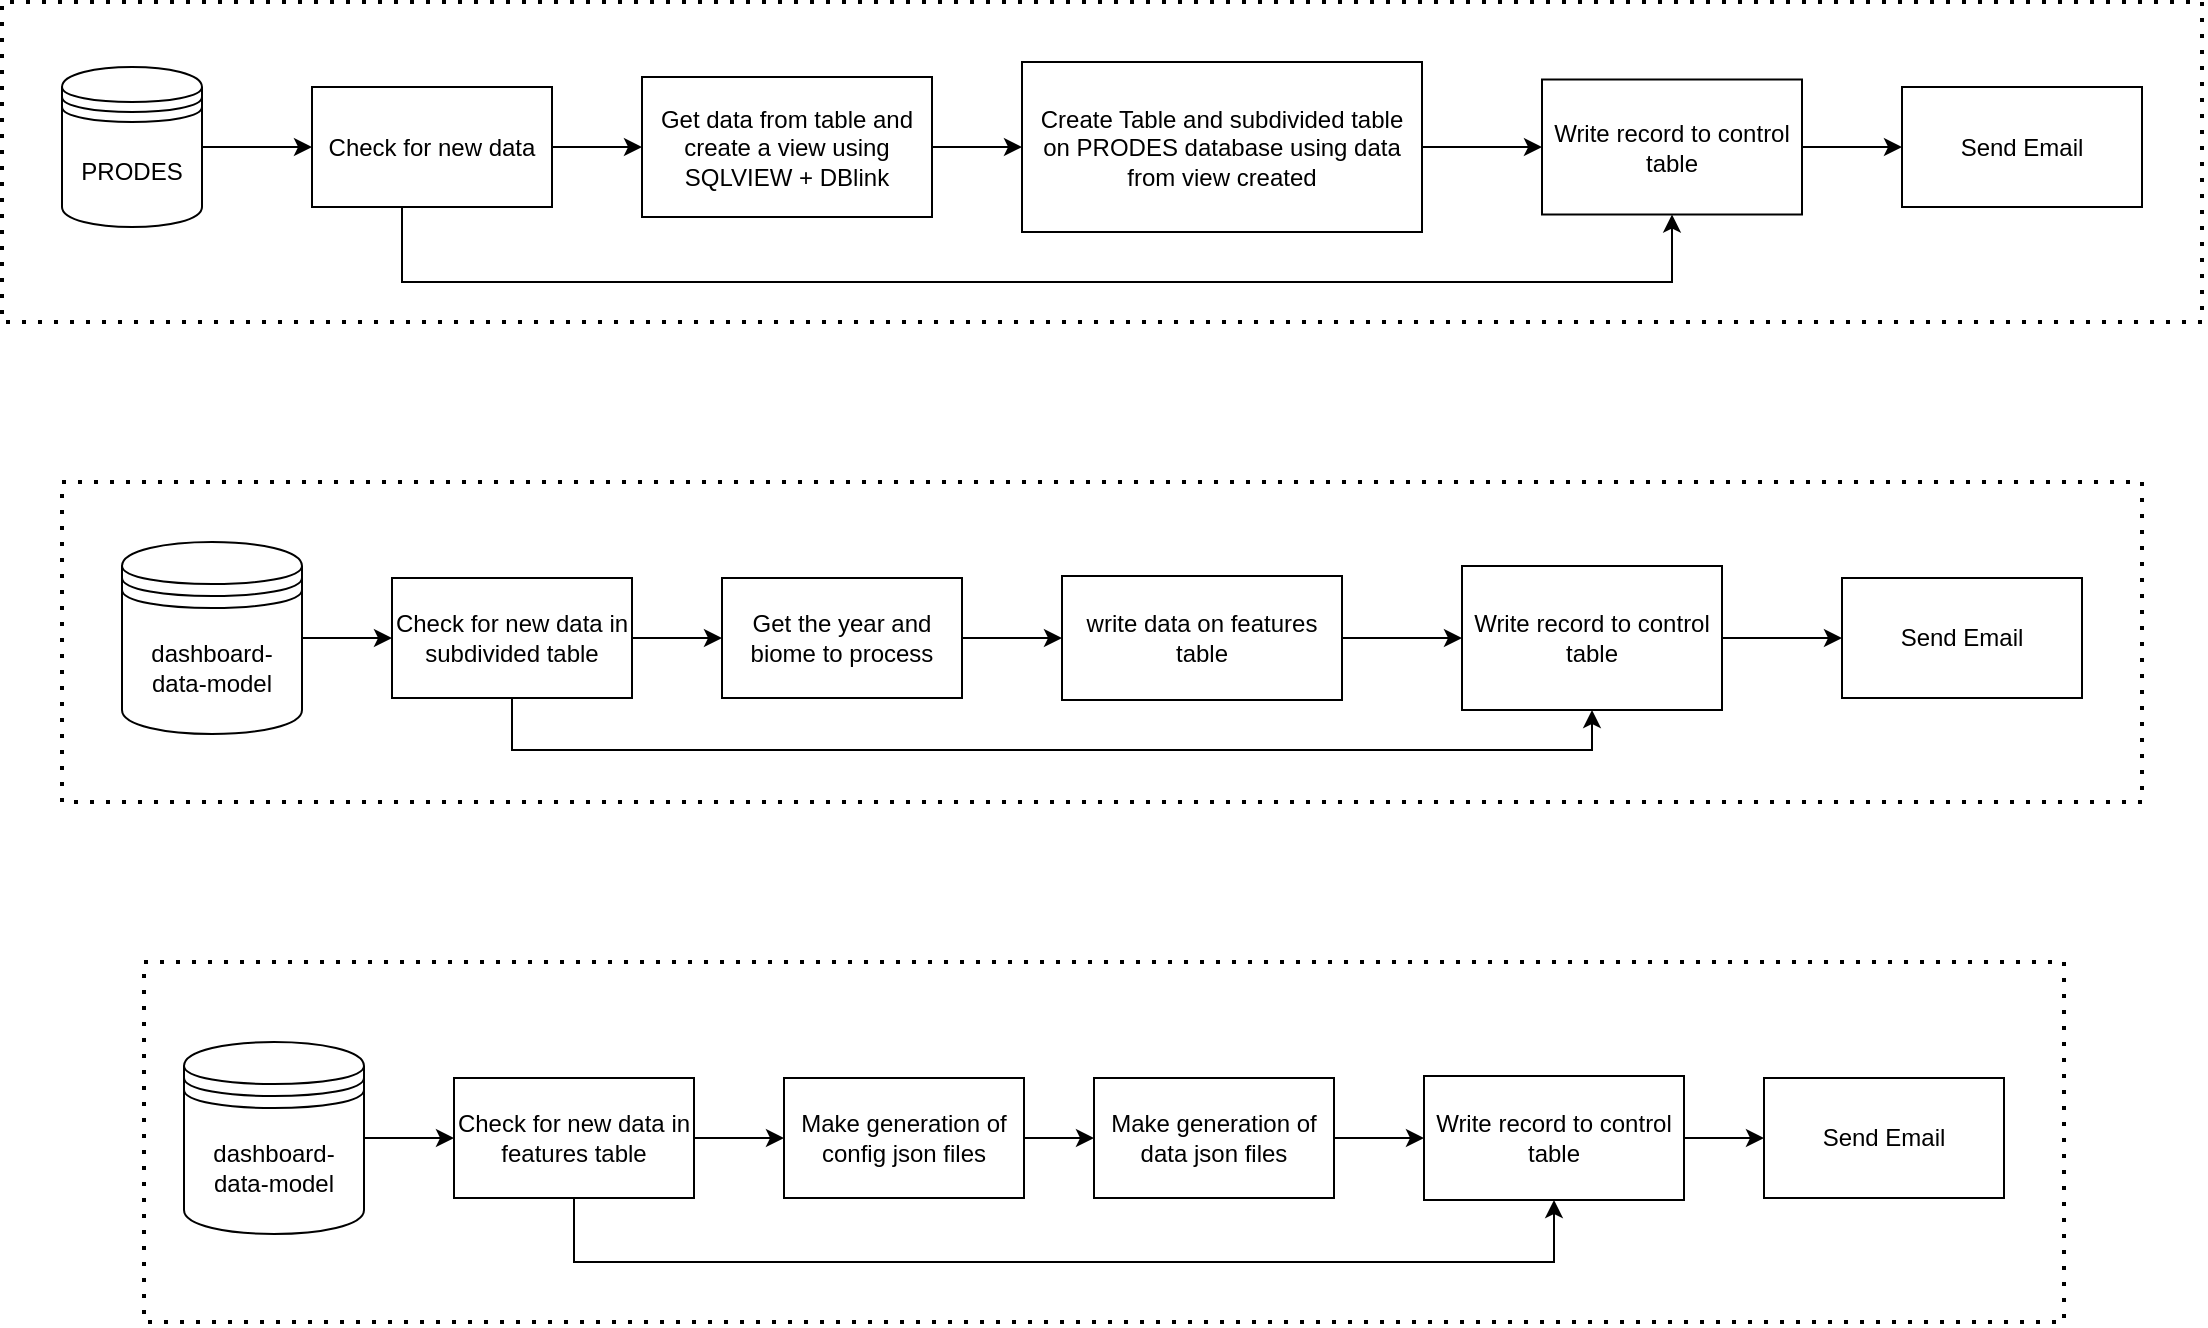 <mxfile version="26.0.11" pages="2">
  <diagram name="Página-1" id="B9-c9isVDOd6YQGGxvFX">
    <mxGraphModel dx="1949" dy="1084" grid="1" gridSize="10" guides="1" tooltips="1" connect="1" arrows="1" fold="1" page="1" pageScale="1" pageWidth="1169" pageHeight="827" math="0" shadow="0">
      <root>
        <mxCell id="0" />
        <mxCell id="1" parent="0" />
        <mxCell id="mkuWRktjvo7SLrTOwhNt-29" value="" style="group" vertex="1" connectable="0" parent="1">
          <mxGeometry x="105" y="540" width="960" height="180" as="geometry" />
        </mxCell>
        <mxCell id="mkuWRktjvo7SLrTOwhNt-14" value="" style="edgeStyle=orthogonalEdgeStyle;rounded=0;orthogonalLoop=1;jettySize=auto;html=1;" edge="1" parent="mkuWRktjvo7SLrTOwhNt-29" source="mkuWRktjvo7SLrTOwhNt-12" target="mkuWRktjvo7SLrTOwhNt-13">
          <mxGeometry relative="1" as="geometry" />
        </mxCell>
        <mxCell id="mkuWRktjvo7SLrTOwhNt-12" value="dashboard-data-model" style="shape=datastore;whiteSpace=wrap;html=1;" vertex="1" parent="mkuWRktjvo7SLrTOwhNt-29">
          <mxGeometry x="20" y="40" width="90" height="96" as="geometry" />
        </mxCell>
        <mxCell id="mkuWRktjvo7SLrTOwhNt-16" value="" style="edgeStyle=orthogonalEdgeStyle;rounded=0;orthogonalLoop=1;jettySize=auto;html=1;" edge="1" parent="mkuWRktjvo7SLrTOwhNt-29" source="mkuWRktjvo7SLrTOwhNt-13" target="mkuWRktjvo7SLrTOwhNt-15">
          <mxGeometry relative="1" as="geometry" />
        </mxCell>
        <mxCell id="mkuWRktjvo7SLrTOwhNt-25" style="edgeStyle=orthogonalEdgeStyle;rounded=0;orthogonalLoop=1;jettySize=auto;html=1;entryX=0.5;entryY=1;entryDx=0;entryDy=0;" edge="1" parent="mkuWRktjvo7SLrTOwhNt-29" source="mkuWRktjvo7SLrTOwhNt-13" target="mkuWRktjvo7SLrTOwhNt-19">
          <mxGeometry relative="1" as="geometry">
            <Array as="points">
              <mxPoint x="215" y="150" />
              <mxPoint x="705" y="150" />
            </Array>
          </mxGeometry>
        </mxCell>
        <mxCell id="mkuWRktjvo7SLrTOwhNt-13" value="Check for new data in features table" style="whiteSpace=wrap;html=1;" vertex="1" parent="mkuWRktjvo7SLrTOwhNt-29">
          <mxGeometry x="155" y="58" width="120" height="60" as="geometry" />
        </mxCell>
        <mxCell id="mkuWRktjvo7SLrTOwhNt-18" value="" style="edgeStyle=orthogonalEdgeStyle;rounded=0;orthogonalLoop=1;jettySize=auto;html=1;" edge="1" parent="mkuWRktjvo7SLrTOwhNt-29" source="mkuWRktjvo7SLrTOwhNt-15" target="mkuWRktjvo7SLrTOwhNt-17">
          <mxGeometry relative="1" as="geometry" />
        </mxCell>
        <mxCell id="mkuWRktjvo7SLrTOwhNt-15" value="Make generation of config json files" style="whiteSpace=wrap;html=1;" vertex="1" parent="mkuWRktjvo7SLrTOwhNt-29">
          <mxGeometry x="320" y="58" width="120" height="60" as="geometry" />
        </mxCell>
        <mxCell id="mkuWRktjvo7SLrTOwhNt-20" value="" style="edgeStyle=orthogonalEdgeStyle;rounded=0;orthogonalLoop=1;jettySize=auto;html=1;" edge="1" parent="mkuWRktjvo7SLrTOwhNt-29" source="mkuWRktjvo7SLrTOwhNt-17" target="mkuWRktjvo7SLrTOwhNt-19">
          <mxGeometry relative="1" as="geometry" />
        </mxCell>
        <mxCell id="mkuWRktjvo7SLrTOwhNt-17" value="Make generation of data json files" style="whiteSpace=wrap;html=1;" vertex="1" parent="mkuWRktjvo7SLrTOwhNt-29">
          <mxGeometry x="475" y="58" width="120" height="60" as="geometry" />
        </mxCell>
        <mxCell id="mkuWRktjvo7SLrTOwhNt-22" value="" style="edgeStyle=orthogonalEdgeStyle;rounded=0;orthogonalLoop=1;jettySize=auto;html=1;" edge="1" parent="mkuWRktjvo7SLrTOwhNt-29" source="mkuWRktjvo7SLrTOwhNt-19" target="mkuWRktjvo7SLrTOwhNt-21">
          <mxGeometry relative="1" as="geometry" />
        </mxCell>
        <mxCell id="mkuWRktjvo7SLrTOwhNt-19" value="Write record to control table" style="whiteSpace=wrap;html=1;" vertex="1" parent="mkuWRktjvo7SLrTOwhNt-29">
          <mxGeometry x="640" y="57" width="130" height="62" as="geometry" />
        </mxCell>
        <mxCell id="mkuWRktjvo7SLrTOwhNt-21" value="Send Email" style="whiteSpace=wrap;html=1;" vertex="1" parent="mkuWRktjvo7SLrTOwhNt-29">
          <mxGeometry x="810" y="58" width="120" height="60" as="geometry" />
        </mxCell>
        <mxCell id="mkuWRktjvo7SLrTOwhNt-28" value="" style="endArrow=none;dashed=1;html=1;dashPattern=1 3;strokeWidth=2;rounded=0;" edge="1" parent="mkuWRktjvo7SLrTOwhNt-29">
          <mxGeometry width="50" height="50" relative="1" as="geometry">
            <mxPoint as="sourcePoint" />
            <mxPoint as="targetPoint" />
            <Array as="points">
              <mxPoint x="960" />
              <mxPoint x="960" y="180" />
              <mxPoint y="180" />
            </Array>
          </mxGeometry>
        </mxCell>
        <mxCell id="mkuWRktjvo7SLrTOwhNt-30" value="" style="group" vertex="1" connectable="0" parent="1">
          <mxGeometry x="64" y="300" width="1040" height="160" as="geometry" />
        </mxCell>
        <mxCell id="mkuWRktjvo7SLrTOwhNt-3" value="" style="edgeStyle=orthogonalEdgeStyle;rounded=0;orthogonalLoop=1;jettySize=auto;html=1;" edge="1" parent="mkuWRktjvo7SLrTOwhNt-30" source="mkuWRktjvo7SLrTOwhNt-1" target="mkuWRktjvo7SLrTOwhNt-2">
          <mxGeometry relative="1" as="geometry" />
        </mxCell>
        <mxCell id="mkuWRktjvo7SLrTOwhNt-1" value="dashboard-data-model" style="shape=datastore;whiteSpace=wrap;html=1;" vertex="1" parent="mkuWRktjvo7SLrTOwhNt-30">
          <mxGeometry x="30" y="30" width="90" height="96" as="geometry" />
        </mxCell>
        <mxCell id="mkuWRktjvo7SLrTOwhNt-5" value="" style="edgeStyle=orthogonalEdgeStyle;rounded=0;orthogonalLoop=1;jettySize=auto;html=1;" edge="1" parent="mkuWRktjvo7SLrTOwhNt-30" source="mkuWRktjvo7SLrTOwhNt-2" target="mkuWRktjvo7SLrTOwhNt-4">
          <mxGeometry relative="1" as="geometry" />
        </mxCell>
        <mxCell id="mkuWRktjvo7SLrTOwhNt-24" style="edgeStyle=orthogonalEdgeStyle;rounded=0;orthogonalLoop=1;jettySize=auto;html=1;entryX=0.5;entryY=1;entryDx=0;entryDy=0;" edge="1" parent="mkuWRktjvo7SLrTOwhNt-30" source="mkuWRktjvo7SLrTOwhNt-2" target="mkuWRktjvo7SLrTOwhNt-8">
          <mxGeometry relative="1" as="geometry">
            <Array as="points">
              <mxPoint x="225" y="134" />
              <mxPoint x="765" y="134" />
            </Array>
          </mxGeometry>
        </mxCell>
        <mxCell id="mkuWRktjvo7SLrTOwhNt-2" value="Check for new data in subdivided table" style="whiteSpace=wrap;html=1;" vertex="1" parent="mkuWRktjvo7SLrTOwhNt-30">
          <mxGeometry x="165" y="48" width="120" height="60" as="geometry" />
        </mxCell>
        <mxCell id="mkuWRktjvo7SLrTOwhNt-7" value="" style="edgeStyle=orthogonalEdgeStyle;rounded=0;orthogonalLoop=1;jettySize=auto;html=1;" edge="1" parent="mkuWRktjvo7SLrTOwhNt-30" source="mkuWRktjvo7SLrTOwhNt-4" target="mkuWRktjvo7SLrTOwhNt-6">
          <mxGeometry relative="1" as="geometry" />
        </mxCell>
        <mxCell id="mkuWRktjvo7SLrTOwhNt-4" value="Get the year and biome to process" style="whiteSpace=wrap;html=1;" vertex="1" parent="mkuWRktjvo7SLrTOwhNt-30">
          <mxGeometry x="330" y="48" width="120" height="60" as="geometry" />
        </mxCell>
        <mxCell id="mkuWRktjvo7SLrTOwhNt-9" value="" style="edgeStyle=orthogonalEdgeStyle;rounded=0;orthogonalLoop=1;jettySize=auto;html=1;" edge="1" parent="mkuWRktjvo7SLrTOwhNt-30" source="mkuWRktjvo7SLrTOwhNt-6" target="mkuWRktjvo7SLrTOwhNt-8">
          <mxGeometry relative="1" as="geometry" />
        </mxCell>
        <mxCell id="mkuWRktjvo7SLrTOwhNt-6" value="write data on features table" style="whiteSpace=wrap;html=1;" vertex="1" parent="mkuWRktjvo7SLrTOwhNt-30">
          <mxGeometry x="500" y="47" width="140" height="62" as="geometry" />
        </mxCell>
        <mxCell id="mkuWRktjvo7SLrTOwhNt-11" value="" style="edgeStyle=orthogonalEdgeStyle;rounded=0;orthogonalLoop=1;jettySize=auto;html=1;" edge="1" parent="mkuWRktjvo7SLrTOwhNt-30" source="mkuWRktjvo7SLrTOwhNt-8" target="mkuWRktjvo7SLrTOwhNt-10">
          <mxGeometry relative="1" as="geometry" />
        </mxCell>
        <mxCell id="mkuWRktjvo7SLrTOwhNt-8" value="Write record to control table" style="whiteSpace=wrap;html=1;" vertex="1" parent="mkuWRktjvo7SLrTOwhNt-30">
          <mxGeometry x="700" y="42" width="130" height="72" as="geometry" />
        </mxCell>
        <mxCell id="mkuWRktjvo7SLrTOwhNt-10" value="Send Email" style="whiteSpace=wrap;html=1;" vertex="1" parent="mkuWRktjvo7SLrTOwhNt-30">
          <mxGeometry x="890" y="48" width="120" height="60" as="geometry" />
        </mxCell>
        <mxCell id="mkuWRktjvo7SLrTOwhNt-27" value="" style="endArrow=none;dashed=1;html=1;dashPattern=1 3;strokeWidth=2;rounded=0;" edge="1" parent="mkuWRktjvo7SLrTOwhNt-30">
          <mxGeometry width="50" height="50" relative="1" as="geometry">
            <mxPoint as="sourcePoint" />
            <mxPoint as="targetPoint" />
            <Array as="points">
              <mxPoint x="1040" />
              <mxPoint x="1040" y="160" />
              <mxPoint y="160" />
            </Array>
          </mxGeometry>
        </mxCell>
        <mxCell id="mkuWRktjvo7SLrTOwhNt-31" value="" style="group" vertex="1" connectable="0" parent="1">
          <mxGeometry x="34" y="60" width="1100" height="160" as="geometry" />
        </mxCell>
        <mxCell id="ADtFSe8ZXpuFmn2mkkgj-3" value="" style="edgeStyle=orthogonalEdgeStyle;rounded=0;orthogonalLoop=1;jettySize=auto;html=1;" parent="mkuWRktjvo7SLrTOwhNt-31" source="ADtFSe8ZXpuFmn2mkkgj-1" target="ADtFSe8ZXpuFmn2mkkgj-2" edge="1">
          <mxGeometry relative="1" as="geometry" />
        </mxCell>
        <mxCell id="ADtFSe8ZXpuFmn2mkkgj-1" value="PRODES" style="shape=datastore;whiteSpace=wrap;html=1;" parent="mkuWRktjvo7SLrTOwhNt-31" vertex="1">
          <mxGeometry x="30" y="32.5" width="70" height="80" as="geometry" />
        </mxCell>
        <mxCell id="ADtFSe8ZXpuFmn2mkkgj-5" value="" style="edgeStyle=orthogonalEdgeStyle;rounded=0;orthogonalLoop=1;jettySize=auto;html=1;" parent="mkuWRktjvo7SLrTOwhNt-31" source="ADtFSe8ZXpuFmn2mkkgj-2" target="ADtFSe8ZXpuFmn2mkkgj-4" edge="1">
          <mxGeometry relative="1" as="geometry" />
        </mxCell>
        <mxCell id="mkuWRktjvo7SLrTOwhNt-23" style="edgeStyle=orthogonalEdgeStyle;rounded=0;orthogonalLoop=1;jettySize=auto;html=1;entryX=0.5;entryY=1;entryDx=0;entryDy=0;" edge="1" parent="mkuWRktjvo7SLrTOwhNt-31" source="ADtFSe8ZXpuFmn2mkkgj-2" target="ADtFSe8ZXpuFmn2mkkgj-8">
          <mxGeometry relative="1" as="geometry">
            <Array as="points">
              <mxPoint x="200" y="140" />
              <mxPoint x="835" y="140" />
            </Array>
          </mxGeometry>
        </mxCell>
        <mxCell id="ADtFSe8ZXpuFmn2mkkgj-2" value="Check for new data" style="whiteSpace=wrap;html=1;" parent="mkuWRktjvo7SLrTOwhNt-31" vertex="1">
          <mxGeometry x="155" y="42.5" width="120" height="60" as="geometry" />
        </mxCell>
        <mxCell id="ADtFSe8ZXpuFmn2mkkgj-7" value="" style="edgeStyle=orthogonalEdgeStyle;rounded=0;orthogonalLoop=1;jettySize=auto;html=1;" parent="mkuWRktjvo7SLrTOwhNt-31" source="ADtFSe8ZXpuFmn2mkkgj-4" target="ADtFSe8ZXpuFmn2mkkgj-6" edge="1">
          <mxGeometry relative="1" as="geometry" />
        </mxCell>
        <mxCell id="ADtFSe8ZXpuFmn2mkkgj-4" value="Get data from table and create a view using SQLVIEW + DBlink" style="whiteSpace=wrap;html=1;" parent="mkuWRktjvo7SLrTOwhNt-31" vertex="1">
          <mxGeometry x="320" y="37.5" width="145" height="70" as="geometry" />
        </mxCell>
        <mxCell id="ADtFSe8ZXpuFmn2mkkgj-9" value="" style="edgeStyle=orthogonalEdgeStyle;rounded=0;orthogonalLoop=1;jettySize=auto;html=1;" parent="mkuWRktjvo7SLrTOwhNt-31" source="ADtFSe8ZXpuFmn2mkkgj-6" target="ADtFSe8ZXpuFmn2mkkgj-8" edge="1">
          <mxGeometry relative="1" as="geometry" />
        </mxCell>
        <mxCell id="ADtFSe8ZXpuFmn2mkkgj-6" value="Create Table and subdivided table&lt;div&gt;on PRODES database using data from view created&lt;/div&gt;" style="whiteSpace=wrap;html=1;" parent="mkuWRktjvo7SLrTOwhNt-31" vertex="1">
          <mxGeometry x="510" y="30" width="200" height="85" as="geometry" />
        </mxCell>
        <mxCell id="ADtFSe8ZXpuFmn2mkkgj-11" value="" style="edgeStyle=orthogonalEdgeStyle;rounded=0;orthogonalLoop=1;jettySize=auto;html=1;" parent="mkuWRktjvo7SLrTOwhNt-31" source="ADtFSe8ZXpuFmn2mkkgj-8" target="ADtFSe8ZXpuFmn2mkkgj-10" edge="1">
          <mxGeometry relative="1" as="geometry" />
        </mxCell>
        <mxCell id="ADtFSe8ZXpuFmn2mkkgj-8" value="Write record to control table" style="whiteSpace=wrap;html=1;" parent="mkuWRktjvo7SLrTOwhNt-31" vertex="1">
          <mxGeometry x="770" y="38.75" width="130" height="67.5" as="geometry" />
        </mxCell>
        <mxCell id="ADtFSe8ZXpuFmn2mkkgj-10" value="Send Email" style="whiteSpace=wrap;html=1;" parent="mkuWRktjvo7SLrTOwhNt-31" vertex="1">
          <mxGeometry x="950" y="42.5" width="120" height="60" as="geometry" />
        </mxCell>
        <mxCell id="mkuWRktjvo7SLrTOwhNt-26" value="" style="endArrow=none;dashed=1;html=1;dashPattern=1 3;strokeWidth=2;rounded=0;" edge="1" parent="mkuWRktjvo7SLrTOwhNt-31">
          <mxGeometry width="50" height="50" relative="1" as="geometry">
            <mxPoint x="1100" as="sourcePoint" />
            <mxPoint x="1100" as="targetPoint" />
            <Array as="points">
              <mxPoint x="1100" y="160" />
              <mxPoint y="160" />
              <mxPoint />
            </Array>
          </mxGeometry>
        </mxCell>
      </root>
    </mxGraphModel>
  </diagram>
  <diagram id="mimTtLaMYUfYz7cicvnI" name="Página-2">
    <mxGraphModel dx="1949" dy="1084" grid="1" gridSize="10" guides="1" tooltips="1" connect="1" arrows="1" fold="1" page="1" pageScale="1" pageWidth="1169" pageHeight="827" math="0" shadow="0">
      <root>
        <mxCell id="0" />
        <mxCell id="1" parent="0" />
        <mxCell id="i9oz7o9s2DlsOGqQOAfD-1" value="Data Source" style="ellipse;shape=cloud;whiteSpace=wrap;html=1;" vertex="1" parent="1">
          <mxGeometry x="460" y="50" width="120" height="80" as="geometry" />
        </mxCell>
        <mxCell id="i9oz7o9s2DlsOGqQOAfD-19" style="edgeStyle=orthogonalEdgeStyle;rounded=0;orthogonalLoop=1;jettySize=auto;html=1;" edge="1" parent="1" source="i9oz7o9s2DlsOGqQOAfD-2" target="i9oz7o9s2DlsOGqQOAfD-15">
          <mxGeometry relative="1" as="geometry" />
        </mxCell>
        <mxCell id="i9oz7o9s2DlsOGqQOAfD-2" value="" style="rounded=1;whiteSpace=wrap;html=1;" vertex="1" parent="1">
          <mxGeometry x="230" y="200" width="590" height="300" as="geometry" />
        </mxCell>
        <mxCell id="i9oz7o9s2DlsOGqQOAfD-3" value="Apache Airflow" style="swimlane;horizontal=0;whiteSpace=wrap;html=1;" vertex="1" parent="1">
          <mxGeometry x="270" y="250" width="510" height="210" as="geometry" />
        </mxCell>
        <mxCell id="i9oz7o9s2DlsOGqQOAfD-8" value="" style="edgeStyle=orthogonalEdgeStyle;rounded=0;orthogonalLoop=1;jettySize=auto;html=1;" edge="1" parent="i9oz7o9s2DlsOGqQOAfD-3" source="i9oz7o9s2DlsOGqQOAfD-5" target="i9oz7o9s2DlsOGqQOAfD-7">
          <mxGeometry relative="1" as="geometry" />
        </mxCell>
        <mxCell id="i9oz7o9s2DlsOGqQOAfD-5" value="Task" style="whiteSpace=wrap;html=1;rounded=0;" vertex="1" parent="i9oz7o9s2DlsOGqQOAfD-3">
          <mxGeometry x="206" y="70" width="120" height="60" as="geometry" />
        </mxCell>
        <mxCell id="i9oz7o9s2DlsOGqQOAfD-7" value="End" style="whiteSpace=wrap;html=1;rounded=0;" vertex="1" parent="i9oz7o9s2DlsOGqQOAfD-3">
          <mxGeometry x="356" y="70" width="120" height="60" as="geometry" />
        </mxCell>
        <mxCell id="i9oz7o9s2DlsOGqQOAfD-6" value="" style="edgeStyle=orthogonalEdgeStyle;rounded=0;orthogonalLoop=1;jettySize=auto;html=1;" edge="1" parent="1" source="i9oz7o9s2DlsOGqQOAfD-4" target="i9oz7o9s2DlsOGqQOAfD-5">
          <mxGeometry relative="1" as="geometry" />
        </mxCell>
        <mxCell id="i9oz7o9s2DlsOGqQOAfD-4" value="Start" style="rounded=0;whiteSpace=wrap;html=1;" vertex="1" parent="1">
          <mxGeometry x="326" y="320" width="120" height="60" as="geometry" />
        </mxCell>
        <mxCell id="i9oz7o9s2DlsOGqQOAfD-9" value="Automation" style="text;html=1;align=center;verticalAlign=middle;whiteSpace=wrap;rounded=0;" vertex="1" parent="1">
          <mxGeometry x="490" y="200" width="60" height="30" as="geometry" />
        </mxCell>
        <mxCell id="i9oz7o9s2DlsOGqQOAfD-11" value="" style="edgeStyle=orthogonalEdgeStyle;rounded=0;orthogonalLoop=1;jettySize=auto;html=1;" edge="1" parent="1" source="i9oz7o9s2DlsOGqQOAfD-1" target="i9oz7o9s2DlsOGqQOAfD-9">
          <mxGeometry relative="1" as="geometry" />
        </mxCell>
        <mxCell id="i9oz7o9s2DlsOGqQOAfD-12" value="PostgresSQL / PostGIS" style="shape=cylinder3;whiteSpace=wrap;html=1;boundedLbl=1;backgroundOutline=1;size=15;" vertex="1" parent="1">
          <mxGeometry x="130" y="591.2" width="100" height="140" as="geometry" />
        </mxCell>
        <mxCell id="i9oz7o9s2DlsOGqQOAfD-14" style="edgeStyle=orthogonalEdgeStyle;rounded=0;orthogonalLoop=1;jettySize=auto;html=1;entryX=0.5;entryY=0;entryDx=0;entryDy=0;entryPerimeter=0;exitX=0;exitY=0.5;exitDx=0;exitDy=0;" edge="1" parent="1" source="i9oz7o9s2DlsOGqQOAfD-2" target="i9oz7o9s2DlsOGqQOAfD-12">
          <mxGeometry relative="1" as="geometry">
            <mxPoint x="190" y="370" as="sourcePoint" />
            <Array as="points">
              <mxPoint x="180" y="350" />
              <mxPoint x="180" y="570" />
            </Array>
          </mxGeometry>
        </mxCell>
        <mxCell id="i9oz7o9s2DlsOGqQOAfD-15" value="" style="dashed=0;outlineConnect=0;html=1;align=center;labelPosition=center;verticalLabelPosition=bottom;verticalAlign=top;shape=mxgraph.webicons.json;gradientColor=#DFDEDE" vertex="1" parent="1">
          <mxGeometry x="474.4" y="630" width="101.2" height="101.2" as="geometry" />
        </mxCell>
        <mxCell id="i9oz7o9s2DlsOGqQOAfD-20" value="Deforestation Dashboard (Front end)" style="ellipse;shape=cloud;whiteSpace=wrap;html=1;" vertex="1" parent="1">
          <mxGeometry x="770" y="630" width="320" height="130" as="geometry" />
        </mxCell>
        <mxCell id="i9oz7o9s2DlsOGqQOAfD-21" style="edgeStyle=orthogonalEdgeStyle;rounded=0;orthogonalLoop=1;jettySize=auto;html=1;entryX=0.071;entryY=0.388;entryDx=0;entryDy=0;entryPerimeter=0;" edge="1" parent="1" source="i9oz7o9s2DlsOGqQOAfD-15" target="i9oz7o9s2DlsOGqQOAfD-20">
          <mxGeometry relative="1" as="geometry" />
        </mxCell>
      </root>
    </mxGraphModel>
  </diagram>
</mxfile>
